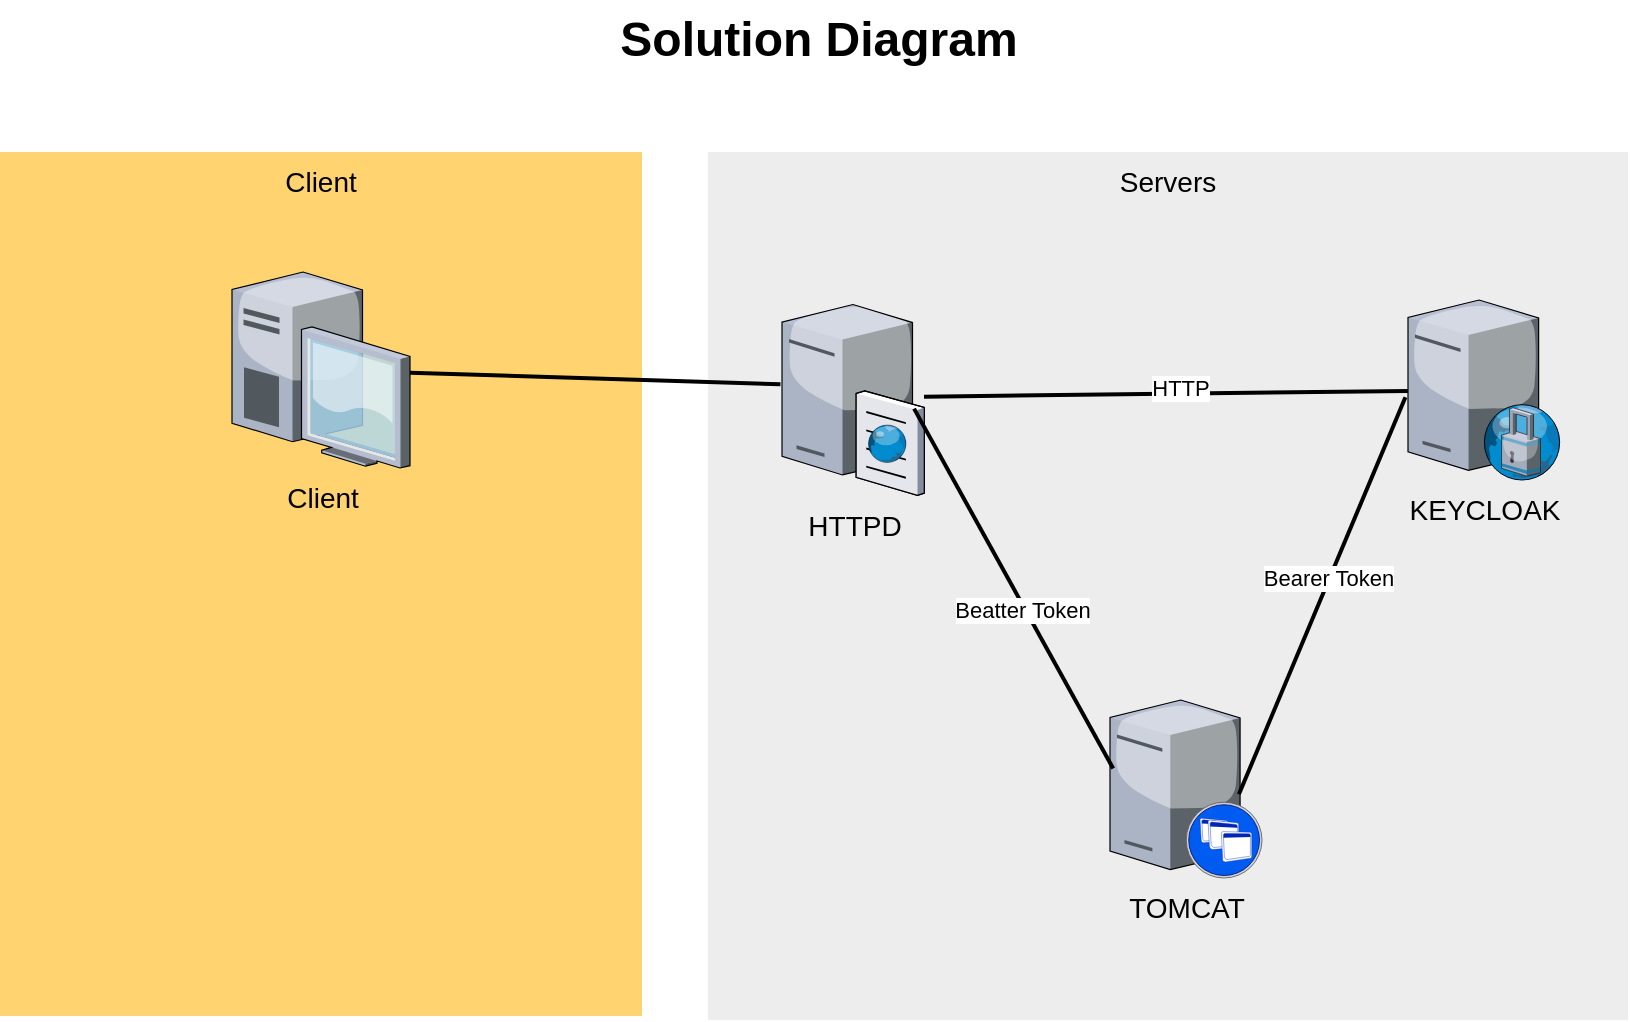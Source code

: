 <mxfile version="13.6.2" type="device"><diagram name="Page-1" id="e3a06f82-3646-2815-327d-82caf3d4e204"><mxGraphModel dx="2037" dy="1400" grid="1" gridSize="10" guides="1" tooltips="1" connect="1" arrows="1" fold="1" page="1" pageScale="1.5" pageWidth="1169" pageHeight="826" background="none" math="0" shadow="0"><root><mxCell id="0" style=";html=1;"/><mxCell id="1" style=";html=1;" parent="0"/><mxCell id="6a7d8f32e03d9370-59" value="Servers" style="whiteSpace=wrap;html=1;fillColor=#EDEDED;fontSize=14;strokeColor=none;verticalAlign=top;" parent="1" vertex="1"><mxGeometry x="600" y="96" width="460" height="434" as="geometry"/></mxCell><mxCell id="6a7d8f32e03d9370-57" value="Client" style="whiteSpace=wrap;html=1;fillColor=#FFD470;gradientColor=none;fontSize=14;strokeColor=none;verticalAlign=top;" parent="1" vertex="1"><mxGeometry x="246" y="96" width="321" height="432" as="geometry"/></mxCell><mxCell id="6a7d8f32e03d9370-32" style="edgeStyle=none;rounded=0;html=1;startSize=10;endSize=10;jettySize=auto;orthogonalLoop=1;fontSize=14;endArrow=none;endFill=0;strokeWidth=2;entryX=-0.011;entryY=0.432;entryDx=0;entryDy=0;entryPerimeter=0;" parent="1" source="6a7d8f32e03d9370-5" target="6a7d8f32e03d9370-15" edge="1"><mxGeometry relative="1" as="geometry"><mxPoint x="580" y="201" as="targetPoint"/></mxGeometry></mxCell><mxCell id="6a7d8f32e03d9370-5" value="Client" style="verticalLabelPosition=bottom;aspect=fixed;html=1;verticalAlign=top;strokeColor=none;shape=mxgraph.citrix.desktop;fillColor=#66B2FF;gradientColor=#0066CC;fontSize=14;" parent="1" vertex="1"><mxGeometry x="362.0" y="156.0" width="89" height="98" as="geometry"/></mxCell><mxCell id="6a7d8f32e03d9370-12" value="TOMCAT" style="verticalLabelPosition=bottom;aspect=fixed;html=1;verticalAlign=top;strokeColor=none;shape=mxgraph.citrix.xenapp_server;fillColor=#66B2FF;gradientColor=#0066CC;fontSize=14;" parent="1" vertex="1"><mxGeometry x="801" y="370" width="76" height="89" as="geometry"/></mxCell><mxCell id="6a7d8f32e03d9370-51" style="edgeStyle=none;rounded=0;html=1;startSize=10;endSize=10;jettySize=auto;orthogonalLoop=1;fontSize=14;endArrow=none;endFill=0;strokeWidth=2;" parent="1" source="6a7d8f32e03d9370-25" target="6a7d8f32e03d9370-15" edge="1"><mxGeometry relative="1" as="geometry"><mxPoint x="985.012" y="587" as="sourcePoint"/></mxGeometry></mxCell><mxCell id="5E-6Vwy26vMHPbAKEl5--5" value="HTTP" style="edgeLabel;html=1;align=center;verticalAlign=middle;resizable=0;points=[];" vertex="1" connectable="0" parent="6a7d8f32e03d9370-51"><mxGeometry x="-0.057" y="-3" relative="1" as="geometry"><mxPoint as="offset"/></mxGeometry></mxCell><mxCell id="6a7d8f32e03d9370-15" value="HTTPD" style="verticalLabelPosition=bottom;aspect=fixed;html=1;verticalAlign=top;strokeColor=none;shape=mxgraph.citrix.cache_server;fillColor=#66B2FF;gradientColor=#0066CC;fontSize=14;labelPosition=center;align=center;" parent="1" vertex="1"><mxGeometry x="637" y="170" width="71" height="97.5" as="geometry"/></mxCell><mxCell id="6a7d8f32e03d9370-25" value="KEYCLOAK" style="verticalLabelPosition=bottom;aspect=fixed;html=1;verticalAlign=top;strokeColor=none;shape=mxgraph.citrix.proxy_server;fillColor=#66B2FF;gradientColor=#0066CC;fontSize=14;" parent="1" vertex="1"><mxGeometry x="950" y="170" width="76.5" height="90" as="geometry"/></mxCell><mxCell id="6a7d8f32e03d9370-62" value="Solution Diagram" style="text;strokeColor=none;fillColor=none;html=1;fontSize=24;fontStyle=1;verticalAlign=middle;align=center;" parent="1" vertex="1"><mxGeometry x="250" y="20" width="810" height="40" as="geometry"/></mxCell><mxCell id="5E-6Vwy26vMHPbAKEl5--1" style="edgeStyle=none;rounded=0;html=1;startSize=10;endSize=10;jettySize=auto;orthogonalLoop=1;fontSize=14;endArrow=none;endFill=0;strokeWidth=2;entryX=0.93;entryY=0.557;entryDx=0;entryDy=0;entryPerimeter=0;exitX=0.021;exitY=0.385;exitDx=0;exitDy=0;exitPerimeter=0;" edge="1" parent="1" source="6a7d8f32e03d9370-12" target="6a7d8f32e03d9370-15"><mxGeometry relative="1" as="geometry"><mxPoint x="960.0" y="225.454" as="sourcePoint"/><mxPoint x="718" y="228.328" as="targetPoint"/></mxGeometry></mxCell><mxCell id="5E-6Vwy26vMHPbAKEl5--3" value="Beatter Token" style="edgeLabel;html=1;align=center;verticalAlign=middle;resizable=0;points=[];" vertex="1" connectable="0" parent="5E-6Vwy26vMHPbAKEl5--1"><mxGeometry x="-0.103" y="1" relative="1" as="geometry"><mxPoint y="1" as="offset"/></mxGeometry></mxCell><mxCell id="5E-6Vwy26vMHPbAKEl5--2" style="edgeStyle=none;rounded=0;html=1;startSize=10;endSize=10;jettySize=auto;orthogonalLoop=1;fontSize=14;endArrow=none;endFill=0;strokeWidth=2;entryX=-0.017;entryY=0.54;entryDx=0;entryDy=0;entryPerimeter=0;exitX=0.848;exitY=0.53;exitDx=0;exitDy=0;exitPerimeter=0;" edge="1" parent="1" source="6a7d8f32e03d9370-12" target="6a7d8f32e03d9370-25"><mxGeometry relative="1" as="geometry"><mxPoint x="1019.996" y="408.945" as="sourcePoint"/><mxPoint x="889.999" y="267.5" as="targetPoint"/></mxGeometry></mxCell><mxCell id="5E-6Vwy26vMHPbAKEl5--4" value="Bearer Token" style="edgeLabel;html=1;align=center;verticalAlign=middle;resizable=0;points=[];" vertex="1" connectable="0" parent="5E-6Vwy26vMHPbAKEl5--2"><mxGeometry x="0.091" y="1" relative="1" as="geometry"><mxPoint as="offset"/></mxGeometry></mxCell></root></mxGraphModel></diagram></mxfile>